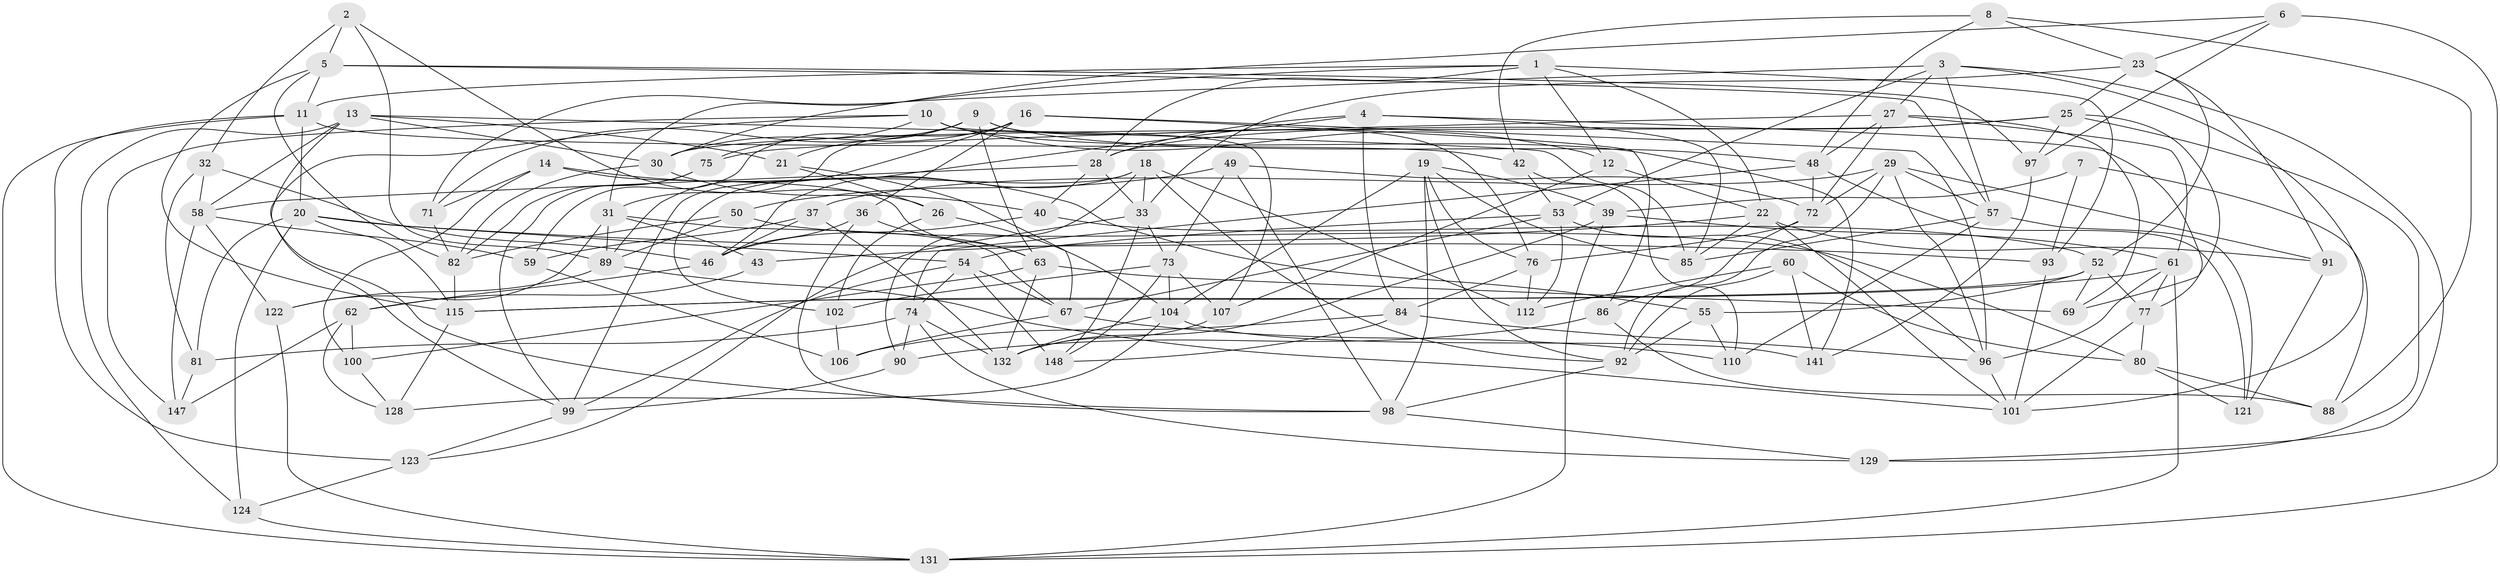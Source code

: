 // Generated by graph-tools (version 1.1) at 2025/24/03/03/25 07:24:26]
// undirected, 96 vertices, 239 edges
graph export_dot {
graph [start="1"]
  node [color=gray90,style=filled];
  1 [super="+51"];
  2;
  3 [super="+64"];
  4 [super="+17"];
  5 [super="+15"];
  6;
  7;
  8;
  9 [super="+56"];
  10 [super="+34"];
  11 [super="+47"];
  12;
  13 [super="+113"];
  14;
  16 [super="+44"];
  18 [super="+117"];
  19 [super="+24"];
  20 [super="+38"];
  21;
  22 [super="+45"];
  23 [super="+79"];
  25 [super="+109"];
  26;
  27 [super="+78"];
  28 [super="+41"];
  29 [super="+143"];
  30 [super="+94"];
  31 [super="+108"];
  32;
  33 [super="+35"];
  36;
  37;
  39 [super="+111"];
  40;
  42;
  43;
  46 [super="+65"];
  48 [super="+142"];
  49;
  50;
  52 [super="+68"];
  53 [super="+66"];
  54 [super="+119"];
  55;
  57 [super="+105"];
  58 [super="+95"];
  59;
  60;
  61 [super="+70"];
  62 [super="+127"];
  63 [super="+133"];
  67 [super="+83"];
  69;
  71;
  72 [super="+137"];
  73 [super="+116"];
  74 [super="+138"];
  75;
  76 [super="+114"];
  77 [super="+103"];
  80 [super="+126"];
  81;
  82 [super="+135"];
  84 [super="+144"];
  85 [super="+87"];
  86;
  88;
  89 [super="+140"];
  90;
  91;
  92 [super="+118"];
  93;
  96 [super="+130"];
  97;
  98 [super="+125"];
  99 [super="+120"];
  100;
  101 [super="+145"];
  102;
  104 [super="+139"];
  106;
  107;
  110;
  112;
  115 [super="+134"];
  121;
  122;
  123;
  124;
  128;
  129;
  131 [super="+136"];
  132 [super="+146"];
  141;
  147;
  148;
  1 -- 11;
  1 -- 28;
  1 -- 93;
  1 -- 12;
  1 -- 22;
  1 -- 31;
  2 -- 26;
  2 -- 32;
  2 -- 5;
  2 -- 89;
  3 -- 101;
  3 -- 57;
  3 -- 27;
  3 -- 129;
  3 -- 71;
  3 -- 53;
  4 -- 85 [weight=2];
  4 -- 84;
  4 -- 99;
  4 -- 28;
  4 -- 77;
  5 -- 97;
  5 -- 82;
  5 -- 57;
  5 -- 115;
  5 -- 11;
  6 -- 23;
  6 -- 97;
  6 -- 131;
  6 -- 30;
  7 -- 93;
  7 -- 39 [weight=2];
  7 -- 88;
  8 -- 42;
  8 -- 88;
  8 -- 23;
  8 -- 48;
  9 -- 59;
  9 -- 21;
  9 -- 48;
  9 -- 76;
  9 -- 63;
  9 -- 71;
  10 -- 141;
  10 -- 75;
  10 -- 107;
  10 -- 99;
  10 -- 12;
  10 -- 147;
  11 -- 123;
  11 -- 20;
  11 -- 42;
  11 -- 131;
  12 -- 107;
  12 -- 22;
  13 -- 58;
  13 -- 21;
  13 -- 124;
  13 -- 30;
  13 -- 98;
  13 -- 85;
  14 -- 100;
  14 -- 55;
  14 -- 71;
  14 -- 63;
  16 -- 36;
  16 -- 30;
  16 -- 96;
  16 -- 89;
  16 -- 86;
  16 -- 31;
  18 -- 90;
  18 -- 46;
  18 -- 92;
  18 -- 112;
  18 -- 33;
  18 -- 102;
  19 -- 104;
  19 -- 76;
  19 -- 92;
  19 -- 98;
  19 -- 85;
  19 -- 39;
  20 -- 124;
  20 -- 81;
  20 -- 115;
  20 -- 93;
  20 -- 54;
  21 -- 26;
  21 -- 67;
  22 -- 43;
  22 -- 91;
  22 -- 85;
  22 -- 101;
  23 -- 91;
  23 -- 25;
  23 -- 52;
  23 -- 33;
  25 -- 69;
  25 -- 129;
  25 -- 28;
  25 -- 97;
  25 -- 30;
  26 -- 102;
  26 -- 104;
  27 -- 69;
  27 -- 75;
  27 -- 61;
  27 -- 72;
  27 -- 48;
  28 -- 40;
  28 -- 33;
  28 -- 58;
  29 -- 91;
  29 -- 96;
  29 -- 92;
  29 -- 72;
  29 -- 57;
  29 -- 37;
  30 -- 40;
  30 -- 82;
  31 -- 67;
  31 -- 89;
  31 -- 43;
  31 -- 122;
  32 -- 46;
  32 -- 81;
  32 -- 58;
  33 -- 123;
  33 -- 73;
  33 -- 148;
  36 -- 46;
  36 -- 63;
  36 -- 98;
  37 -- 132;
  37 -- 59;
  37 -- 46;
  39 -- 131;
  39 -- 132;
  39 -- 61;
  40 -- 52;
  40 -- 46;
  42 -- 110;
  42 -- 53;
  43 -- 62 [weight=2];
  46 -- 62;
  48 -- 121;
  48 -- 74;
  48 -- 72;
  49 -- 72;
  49 -- 50;
  49 -- 73;
  49 -- 98;
  50 -- 82;
  50 -- 80;
  50 -- 89;
  52 -- 69;
  52 -- 55;
  52 -- 77;
  52 -- 115;
  53 -- 112;
  53 -- 54;
  53 -- 96;
  53 -- 67;
  54 -- 67;
  54 -- 148;
  54 -- 74;
  54 -- 99;
  55 -- 110;
  55 -- 92;
  57 -- 121;
  57 -- 110;
  57 -- 85;
  58 -- 147;
  58 -- 59;
  58 -- 122;
  59 -- 106;
  60 -- 92;
  60 -- 112;
  60 -- 80;
  60 -- 141;
  61 -- 77;
  61 -- 96;
  61 -- 131;
  61 -- 115;
  62 -- 147;
  62 -- 128;
  62 -- 100;
  63 -- 69;
  63 -- 100;
  63 -- 132;
  67 -- 106;
  67 -- 110;
  71 -- 82;
  72 -- 86;
  72 -- 76;
  73 -- 107;
  73 -- 104;
  73 -- 148;
  73 -- 102;
  74 -- 132;
  74 -- 129;
  74 -- 81;
  74 -- 90;
  75 -- 99;
  75 -- 82;
  76 -- 112;
  76 -- 84 [weight=2];
  77 -- 80 [weight=2];
  77 -- 101;
  80 -- 88;
  80 -- 121;
  81 -- 147;
  82 -- 115;
  84 -- 106;
  84 -- 148;
  84 -- 96;
  86 -- 90;
  86 -- 88;
  89 -- 101;
  89 -- 122;
  90 -- 99;
  91 -- 121;
  92 -- 98;
  93 -- 101;
  96 -- 101;
  97 -- 141;
  98 -- 129;
  99 -- 123;
  100 -- 128;
  102 -- 106;
  104 -- 128;
  104 -- 141;
  104 -- 132;
  107 -- 132;
  115 -- 128;
  122 -- 131;
  123 -- 124;
  124 -- 131;
}
